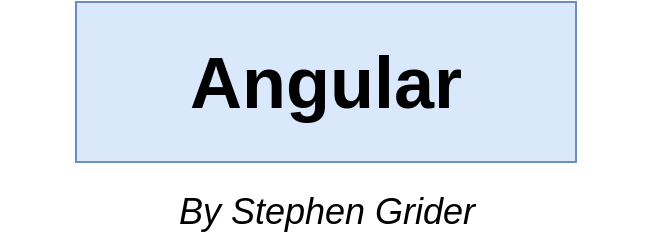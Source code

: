<mxfile version="12.3.6" type="github" pages="5">
  <diagram id="L9lqavDQZu4B61CL-ZXD" name="01 - angular">
    <mxGraphModel dx="747" dy="359" grid="1" gridSize="10" guides="1" tooltips="1" connect="1" arrows="1" fold="1" page="1" pageScale="1" pageWidth="1920" pageHeight="1200" math="0" shadow="0">
      <root>
        <mxCell id="0"/>
        <mxCell id="1" parent="0"/>
        <mxCell id="BziAaYq15Cg8fP56xcTF-1" value="Angular" style="rounded=0;whiteSpace=wrap;html=1;fontStyle=1;fillColor=#dae8fc;strokeColor=#6c8ebf;fontSize=36;" parent="1" vertex="1">
          <mxGeometry x="470" y="220" width="250" height="80" as="geometry"/>
        </mxCell>
        <mxCell id="BziAaYq15Cg8fP56xcTF-2" value="&lt;i style=&quot;font-size: 18px;&quot;&gt;By Stephen Grider&lt;/i&gt;" style="text;html=1;strokeColor=none;fillColor=none;align=center;verticalAlign=middle;whiteSpace=wrap;rounded=0;fontSize=18;" parent="1" vertex="1">
          <mxGeometry x="432.5" y="310" width="325" height="30" as="geometry"/>
        </mxCell>
      </root>
    </mxGraphModel>
  </diagram>
  <diagram id="SS50hnGKHjJSeOqGWX3Y" name="02 - ng">
    <mxGraphModel dx="1494" dy="717" grid="1" gridSize="10" guides="1" tooltips="1" connect="1" arrows="1" fold="1" page="1" pageScale="1" pageWidth="1920" pageHeight="1200" math="0" shadow="0">
      <root>
        <mxCell id="6hOMMI-vcEWRtjJprr_t-0"/>
        <mxCell id="6hOMMI-vcEWRtjJprr_t-1" parent="6hOMMI-vcEWRtjJprr_t-0"/>
        <mxCell id="9Tt9gASQkMqOSwC1kG2E-0" value="" style="strokeWidth=1;shadow=0;dashed=0;align=center;html=1;shape=mxgraph.mockup.containers.browserWindow;rSize=0;strokeColor=#666666;strokeColor2=#008cff;strokeColor3=#c4c4c4;mainText=,;recursiveResize=0;fontSize=14;" parent="6hOMMI-vcEWRtjJprr_t-1" vertex="1">
          <mxGeometry x="190" y="170" width="710" height="440" as="geometry"/>
        </mxCell>
        <mxCell id="9Tt9gASQkMqOSwC1kG2E-1" value="Page 1" style="strokeWidth=1;shadow=0;dashed=0;align=center;html=1;shape=mxgraph.mockup.containers.anchor;fontSize=17;fontColor=#666666;align=left;" parent="9Tt9gASQkMqOSwC1kG2E-0" vertex="1">
          <mxGeometry x="60" y="12" width="110" height="26" as="geometry"/>
        </mxCell>
        <mxCell id="9Tt9gASQkMqOSwC1kG2E-2" value="https://www.airbnb.com" style="strokeWidth=1;shadow=0;dashed=0;align=center;html=1;shape=mxgraph.mockup.containers.anchor;rSize=0;fontSize=17;fontColor=#666666;align=left;" parent="9Tt9gASQkMqOSwC1kG2E-0" vertex="1">
          <mxGeometry x="130" y="60" width="250" height="26" as="geometry"/>
        </mxCell>
        <mxCell id="9Tt9gASQkMqOSwC1kG2E-3" value="" style="rounded=0;whiteSpace=wrap;html=1;fontSize=14;" parent="9Tt9gASQkMqOSwC1kG2E-0" vertex="1">
          <mxGeometry y="110" width="710" height="40" as="geometry"/>
        </mxCell>
        <mxCell id="9Tt9gASQkMqOSwC1kG2E-4" value="" style="rounded=0;whiteSpace=wrap;html=1;fontSize=14;" parent="9Tt9gASQkMqOSwC1kG2E-0" vertex="1">
          <mxGeometry x="30" y="170" width="200" height="230" as="geometry"/>
        </mxCell>
        <mxCell id="9Tt9gASQkMqOSwC1kG2E-5" value="Book unique places to stay and things to do" style="text;html=1;strokeColor=none;fillColor=none;align=left;verticalAlign=middle;whiteSpace=wrap;rounded=0;fontSize=14;" parent="9Tt9gASQkMqOSwC1kG2E-0" vertex="1">
          <mxGeometry x="40" y="180" width="150" height="40" as="geometry"/>
        </mxCell>
        <mxCell id="9Tt9gASQkMqOSwC1kG2E-6" value="&lt;b&gt;Where&lt;/b&gt;" style="text;html=1;strokeColor=none;fillColor=none;align=left;verticalAlign=middle;whiteSpace=wrap;rounded=0;fontSize=14;" parent="9Tt9gASQkMqOSwC1kG2E-0" vertex="1">
          <mxGeometry x="40" y="230" width="40" height="20" as="geometry"/>
        </mxCell>
        <mxCell id="9Tt9gASQkMqOSwC1kG2E-7" value="" style="rounded=0;whiteSpace=wrap;html=1;fontSize=14;align=left;" parent="9Tt9gASQkMqOSwC1kG2E-0" vertex="1">
          <mxGeometry x="40" y="250" width="180" height="30" as="geometry"/>
        </mxCell>
        <mxCell id="9Tt9gASQkMqOSwC1kG2E-8" value="&lt;b&gt;When&lt;/b&gt;" style="text;html=1;strokeColor=none;fillColor=none;align=left;verticalAlign=middle;whiteSpace=wrap;rounded=0;fontSize=14;" parent="9Tt9gASQkMqOSwC1kG2E-0" vertex="1">
          <mxGeometry x="40" y="290" width="40" height="20" as="geometry"/>
        </mxCell>
        <mxCell id="9Tt9gASQkMqOSwC1kG2E-9" value="" style="rounded=0;whiteSpace=wrap;html=1;fontSize=14;align=left;" parent="9Tt9gASQkMqOSwC1kG2E-0" vertex="1">
          <mxGeometry x="40" y="310" width="180" height="30" as="geometry"/>
        </mxCell>
        <mxCell id="9Tt9gASQkMqOSwC1kG2E-10" value="Search" style="rounded=0;whiteSpace=wrap;html=1;fontSize=14;align=center;fillColor=#f5f5f5;strokeColor=#666666;fontColor=#333333;" parent="9Tt9gASQkMqOSwC1kG2E-0" vertex="1">
          <mxGeometry x="140" y="360" width="80" height="30" as="geometry"/>
        </mxCell>
        <mxCell id="9Tt9gASQkMqOSwC1kG2E-13" value="Log In" style="text;html=1;strokeColor=none;fillColor=none;align=center;verticalAlign=middle;whiteSpace=wrap;rounded=0;fontSize=14;" parent="9Tt9gASQkMqOSwC1kG2E-0" vertex="1">
          <mxGeometry x="640" y="120" width="60" height="20" as="geometry"/>
        </mxCell>
        <mxCell id="9Tt9gASQkMqOSwC1kG2E-14" value="Sign Up" style="text;html=1;strokeColor=none;fillColor=none;align=center;verticalAlign=middle;whiteSpace=wrap;rounded=0;fontSize=14;" parent="9Tt9gASQkMqOSwC1kG2E-0" vertex="1">
          <mxGeometry x="568" y="120" width="60" height="20" as="geometry"/>
        </mxCell>
        <mxCell id="9Tt9gASQkMqOSwC1kG2E-15" value="Help" style="text;html=1;strokeColor=none;fillColor=none;align=center;verticalAlign=middle;whiteSpace=wrap;rounded=0;fontSize=14;" parent="9Tt9gASQkMqOSwC1kG2E-0" vertex="1">
          <mxGeometry x="495" y="120" width="60" height="20" as="geometry"/>
        </mxCell>
        <mxCell id="9Tt9gASQkMqOSwC1kG2E-16" value="Host Experience" style="text;html=1;strokeColor=none;fillColor=none;align=center;verticalAlign=middle;whiteSpace=wrap;rounded=0;fontSize=14;" parent="9Tt9gASQkMqOSwC1kG2E-0" vertex="1">
          <mxGeometry x="423" y="120" width="60" height="20" as="geometry"/>
        </mxCell>
        <mxCell id="9Tt9gASQkMqOSwC1kG2E-17" value="Host Home" style="text;html=1;strokeColor=none;fillColor=none;align=center;verticalAlign=middle;whiteSpace=wrap;rounded=0;fontSize=14;" parent="9Tt9gASQkMqOSwC1kG2E-0" vertex="1">
          <mxGeometry x="350" y="120" width="60" height="20" as="geometry"/>
        </mxCell>
        <mxCell id="9Tt9gASQkMqOSwC1kG2E-18" value="" style="rounded=0;whiteSpace=wrap;html=1;fontSize=14;align=center;" parent="9Tt9gASQkMqOSwC1kG2E-0" vertex="1">
          <mxGeometry x="496" y="330" width="80" height="90" as="geometry"/>
        </mxCell>
        <mxCell id="9Tt9gASQkMqOSwC1kG2E-19" value="" style="rounded=0;whiteSpace=wrap;html=1;fontSize=14;align=center;" parent="9Tt9gASQkMqOSwC1kG2E-0" vertex="1">
          <mxGeometry x="440" y="320" width="190" height="10" as="geometry"/>
        </mxCell>
        <mxCell id="9Tt9gASQkMqOSwC1kG2E-20" value="" style="triangle;whiteSpace=wrap;html=1;fontSize=14;align=center;rotation=-90;" parent="9Tt9gASQkMqOSwC1kG2E-0" vertex="1">
          <mxGeometry x="505" y="160" width="60" height="160" as="geometry"/>
        </mxCell>
        <mxCell id="9Tt9gASQkMqOSwC1kG2E-21" value="" style="rounded=0;whiteSpace=wrap;html=1;fontSize=14;align=center;" parent="9Tt9gASQkMqOSwC1kG2E-0" vertex="1">
          <mxGeometry x="496" y="270" width="80" height="50" as="geometry"/>
        </mxCell>
        <mxCell id="9Tt9gASQkMqOSwC1kG2E-23" value="" style="endArrow=none;html=1;fontSize=14;" parent="9Tt9gASQkMqOSwC1kG2E-0" edge="1">
          <mxGeometry width="50" height="50" relative="1" as="geometry">
            <mxPoint x="430.5" y="420.5" as="sourcePoint"/>
            <mxPoint x="640.5" y="420.5" as="targetPoint"/>
          </mxGeometry>
        </mxCell>
        <mxCell id="9Tt9gASQkMqOSwC1kG2E-24" value="" style="rounded=0;whiteSpace=wrap;html=1;fontSize=14;align=center;" parent="9Tt9gASQkMqOSwC1kG2E-0" vertex="1">
          <mxGeometry x="500" y="280" width="20" height="30" as="geometry"/>
        </mxCell>
        <mxCell id="9Tt9gASQkMqOSwC1kG2E-47" value="" style="rounded=0;whiteSpace=wrap;html=1;fontSize=14;align=center;" parent="9Tt9gASQkMqOSwC1kG2E-0" vertex="1">
          <mxGeometry x="548" y="280" width="20" height="30" as="geometry"/>
        </mxCell>
        <mxCell id="9Tt9gASQkMqOSwC1kG2E-48" value="" style="rounded=0;whiteSpace=wrap;html=1;fontSize=14;align=center;" parent="9Tt9gASQkMqOSwC1kG2E-0" vertex="1">
          <mxGeometry x="524" y="280" width="20" height="30" as="geometry"/>
        </mxCell>
      </root>
    </mxGraphModel>
  </diagram>
  <diagram id="Fh3Vk3EF4nQnqaXyr2L4" name="03 - function">
    <mxGraphModel dx="1494" dy="717" grid="1" gridSize="10" guides="1" tooltips="1" connect="1" arrows="1" fold="1" page="1" pageScale="1" pageWidth="1920" pageHeight="1200" math="0" shadow="0">
      <root>
        <mxCell id="yrygH_KevMfSsZhhqwTh-0"/>
        <mxCell id="yrygH_KevMfSsZhhqwTh-1" parent="yrygH_KevMfSsZhhqwTh-0"/>
        <mxCell id="yrygH_KevMfSsZhhqwTh-7" style="edgeStyle=orthogonalEdgeStyle;rounded=0;orthogonalLoop=1;jettySize=auto;html=1;exitX=0.5;exitY=1;exitDx=0;exitDy=0;fontSize=16;" parent="yrygH_KevMfSsZhhqwTh-1" source="yrygH_KevMfSsZhhqwTh-2" target="yrygH_KevMfSsZhhqwTh-3" edge="1">
          <mxGeometry relative="1" as="geometry"/>
        </mxCell>
        <mxCell id="yrygH_KevMfSsZhhqwTh-8" style="edgeStyle=orthogonalEdgeStyle;rounded=0;orthogonalLoop=1;jettySize=auto;html=1;exitX=0.5;exitY=1;exitDx=0;exitDy=0;fontSize=16;" parent="yrygH_KevMfSsZhhqwTh-1" source="yrygH_KevMfSsZhhqwTh-2" target="yrygH_KevMfSsZhhqwTh-4" edge="1">
          <mxGeometry relative="1" as="geometry"/>
        </mxCell>
        <mxCell id="yrygH_KevMfSsZhhqwTh-9" style="edgeStyle=orthogonalEdgeStyle;rounded=0;orthogonalLoop=1;jettySize=auto;html=1;exitX=0.5;exitY=1;exitDx=0;exitDy=0;fontSize=16;" parent="yrygH_KevMfSsZhhqwTh-1" source="yrygH_KevMfSsZhhqwTh-2" target="yrygH_KevMfSsZhhqwTh-5" edge="1">
          <mxGeometry relative="1" as="geometry"/>
        </mxCell>
        <mxCell id="yrygH_KevMfSsZhhqwTh-10" style="edgeStyle=orthogonalEdgeStyle;rounded=0;orthogonalLoop=1;jettySize=auto;html=1;exitX=0.5;exitY=1;exitDx=0;exitDy=0;fontSize=16;" parent="yrygH_KevMfSsZhhqwTh-1" source="yrygH_KevMfSsZhhqwTh-2" target="yrygH_KevMfSsZhhqwTh-6" edge="1">
          <mxGeometry relative="1" as="geometry"/>
        </mxCell>
        <mxCell id="yrygH_KevMfSsZhhqwTh-2" value="Airbnb App" style="rounded=0;whiteSpace=wrap;html=1;fontSize=18;align=center;fillColor=#dae8fc;strokeColor=#6c8ebf;fontStyle=1" parent="yrygH_KevMfSsZhhqwTh-1" vertex="1">
          <mxGeometry x="633" y="90" width="200" height="40" as="geometry"/>
        </mxCell>
        <mxCell id="yrygH_KevMfSsZhhqwTh-3" value="Authentication &lt;br&gt;&lt;i&gt;&lt;font style=&quot;font-size: 12px&quot;&gt;(sign up, sign in)&lt;/font&gt;&lt;/i&gt;" style="rounded=0;whiteSpace=wrap;html=1;fontSize=16;align=center;" parent="yrygH_KevMfSsZhhqwTh-1" vertex="1">
          <mxGeometry x="400" y="180" width="160" height="50" as="geometry"/>
        </mxCell>
        <mxCell id="yrygH_KevMfSsZhhqwTh-4" value="Experiences" style="rounded=0;whiteSpace=wrap;html=1;fontSize=16;align=center;" parent="yrygH_KevMfSsZhhqwTh-1" vertex="1">
          <mxGeometry x="570" y="180" width="160" height="50" as="geometry"/>
        </mxCell>
        <mxCell id="yrygH_KevMfSsZhhqwTh-5" value="Housing" style="rounded=0;whiteSpace=wrap;html=1;fontSize=16;align=center;" parent="yrygH_KevMfSsZhhqwTh-1" vertex="1">
          <mxGeometry x="740" y="180" width="160" height="50" as="geometry"/>
        </mxCell>
        <mxCell id="yrygH_KevMfSsZhhqwTh-6" value="Help" style="rounded=0;whiteSpace=wrap;html=1;fontSize=16;align=center;" parent="yrygH_KevMfSsZhhqwTh-1" vertex="1">
          <mxGeometry x="910" y="180" width="160" height="50" as="geometry"/>
        </mxCell>
      </root>
    </mxGraphModel>
  </diagram>
  <diagram id="5CB-5Yh7NHPRNumuQuIS" name="04 - setup">
    <mxGraphModel dx="747" dy="359" grid="1" gridSize="10" guides="1" tooltips="1" connect="1" arrows="1" fold="1" page="1" pageScale="1" pageWidth="1920" pageHeight="1200" math="0" shadow="0">
      <root>
        <mxCell id="ZjlOhxwYhdIDgOooGRDA-0"/>
        <mxCell id="ZjlOhxwYhdIDgOooGRDA-1" parent="ZjlOhxwYhdIDgOooGRDA-0"/>
        <mxCell id="ZjlOhxwYhdIDgOooGRDA-2" value="code.visualstudio.com" style="rounded=0;whiteSpace=wrap;html=1;fontSize=20;align=center;fontStyle=1" parent="ZjlOhxwYhdIDgOooGRDA-1" vertex="1">
          <mxGeometry x="620" y="230" width="290" height="60" as="geometry"/>
        </mxCell>
        <mxCell id="ZjlOhxwYhdIDgOooGRDA-8" style="edgeStyle=orthogonalEdgeStyle;rounded=0;orthogonalLoop=1;jettySize=auto;html=1;exitX=0.5;exitY=1;exitDx=0;exitDy=0;entryX=0;entryY=0.5;entryDx=0;entryDy=0;fontSize=20;" parent="ZjlOhxwYhdIDgOooGRDA-1" source="ZjlOhxwYhdIDgOooGRDA-3" target="ZjlOhxwYhdIDgOooGRDA-7" edge="1">
          <mxGeometry relative="1" as="geometry"/>
        </mxCell>
        <mxCell id="ZjlOhxwYhdIDgOooGRDA-11" style="edgeStyle=orthogonalEdgeStyle;rounded=0;orthogonalLoop=1;jettySize=auto;html=1;exitX=0.5;exitY=1;exitDx=0;exitDy=0;entryX=0;entryY=0.5;entryDx=0;entryDy=0;fontSize=20;" parent="ZjlOhxwYhdIDgOooGRDA-1" source="ZjlOhxwYhdIDgOooGRDA-3" target="ZjlOhxwYhdIDgOooGRDA-10" edge="1">
          <mxGeometry relative="1" as="geometry"/>
        </mxCell>
        <mxCell id="ZjlOhxwYhdIDgOooGRDA-3" value="Editor" style="rounded=0;whiteSpace=wrap;html=1;fontSize=16;align=center;fontStyle=3;fillColor=#e1d5e7;strokeColor=#9673a6;" parent="ZjlOhxwYhdIDgOooGRDA-1" vertex="1">
          <mxGeometry x="560" y="230" width="60" height="60" as="geometry"/>
        </mxCell>
        <mxCell id="ZjlOhxwYhdIDgOooGRDA-4" value="nodejs.org/en/download" style="rounded=0;whiteSpace=wrap;html=1;fontSize=20;align=center;fontStyle=1" parent="ZjlOhxwYhdIDgOooGRDA-1" vertex="1">
          <mxGeometry x="620" y="90" width="290" height="60" as="geometry"/>
        </mxCell>
        <mxCell id="ZjlOhxwYhdIDgOooGRDA-5" value="Node" style="rounded=0;whiteSpace=wrap;html=1;fontSize=16;align=center;fontStyle=3;fillColor=#dae8fc;strokeColor=#6c8ebf;" parent="ZjlOhxwYhdIDgOooGRDA-1" vertex="1">
          <mxGeometry x="560" y="90" width="60" height="60" as="geometry"/>
        </mxCell>
        <mxCell id="ZjlOhxwYhdIDgOooGRDA-6" value="Prettier" style="rounded=0;whiteSpace=wrap;html=1;fontSize=20;align=center;fontStyle=1" parent="ZjlOhxwYhdIDgOooGRDA-1" vertex="1">
          <mxGeometry x="680" y="300" width="230" height="60" as="geometry"/>
        </mxCell>
        <mxCell id="ZjlOhxwYhdIDgOooGRDA-7" value="Plugin" style="rounded=0;whiteSpace=wrap;html=1;fontSize=16;align=center;fontStyle=3;fillColor=#fff2cc;strokeColor=#d6b656;" parent="ZjlOhxwYhdIDgOooGRDA-1" vertex="1">
          <mxGeometry x="620" y="300" width="60" height="60" as="geometry"/>
        </mxCell>
        <mxCell id="ZjlOhxwYhdIDgOooGRDA-9" value="Angular Language Service" style="rounded=0;whiteSpace=wrap;html=1;fontSize=20;align=center;fontStyle=1" parent="ZjlOhxwYhdIDgOooGRDA-1" vertex="1">
          <mxGeometry x="680" y="370" width="230" height="60" as="geometry"/>
        </mxCell>
        <mxCell id="ZjlOhxwYhdIDgOooGRDA-10" value="Plugin" style="rounded=0;whiteSpace=wrap;html=1;fontSize=16;align=center;fontStyle=3;fillColor=#fff2cc;strokeColor=#d6b656;" parent="ZjlOhxwYhdIDgOooGRDA-1" vertex="1">
          <mxGeometry x="620" y="370" width="60" height="60" as="geometry"/>
        </mxCell>
        <mxCell id="HHfWuncObkIuExqVZgSb-0" value="npm install -g @angular/cli" style="rounded=0;whiteSpace=wrap;html=1;fontSize=20;align=center;fontStyle=1" vertex="1" parent="ZjlOhxwYhdIDgOooGRDA-1">
          <mxGeometry x="620" y="160" width="290" height="60" as="geometry"/>
        </mxCell>
        <mxCell id="HHfWuncObkIuExqVZgSb-1" value="Angular CLI" style="rounded=0;whiteSpace=wrap;html=1;fontSize=14;align=center;fontStyle=3;fillColor=#d5e8d4;strokeColor=#82b366;" vertex="1" parent="ZjlOhxwYhdIDgOooGRDA-1">
          <mxGeometry x="560" y="160" width="60" height="60" as="geometry"/>
        </mxCell>
      </root>
    </mxGraphModel>
  </diagram>
  <diagram id="yPQdvKP7rqtWggtaE8gx" name="05 - macos">
    <mxGraphModel dx="747" dy="359" grid="1" gridSize="10" guides="1" tooltips="1" connect="1" arrows="1" fold="1" page="1" pageScale="1" pageWidth="1920" pageHeight="1200" math="0" shadow="0">
      <root>
        <mxCell id="75DIos6F1dPTHLw7v8qD-0"/>
        <mxCell id="75DIos6F1dPTHLw7v8qD-1" parent="75DIos6F1dPTHLw7v8qD-0"/>
        <mxCell id="75DIos6F1dPTHLw7v8qD-2" value="If you get an error when running this command and you&#39;re on a MacOS or Linux system, check the text note in the next lecture" style="rounded=0;whiteSpace=wrap;html=1;fontSize=18;fontStyle=1;fillColor=#dae8fc;strokeColor=#6c8ebf;" vertex="1" parent="75DIos6F1dPTHLw7v8qD-1">
          <mxGeometry x="510" y="170" width="460" height="120" as="geometry"/>
        </mxCell>
      </root>
    </mxGraphModel>
  </diagram>
</mxfile>
